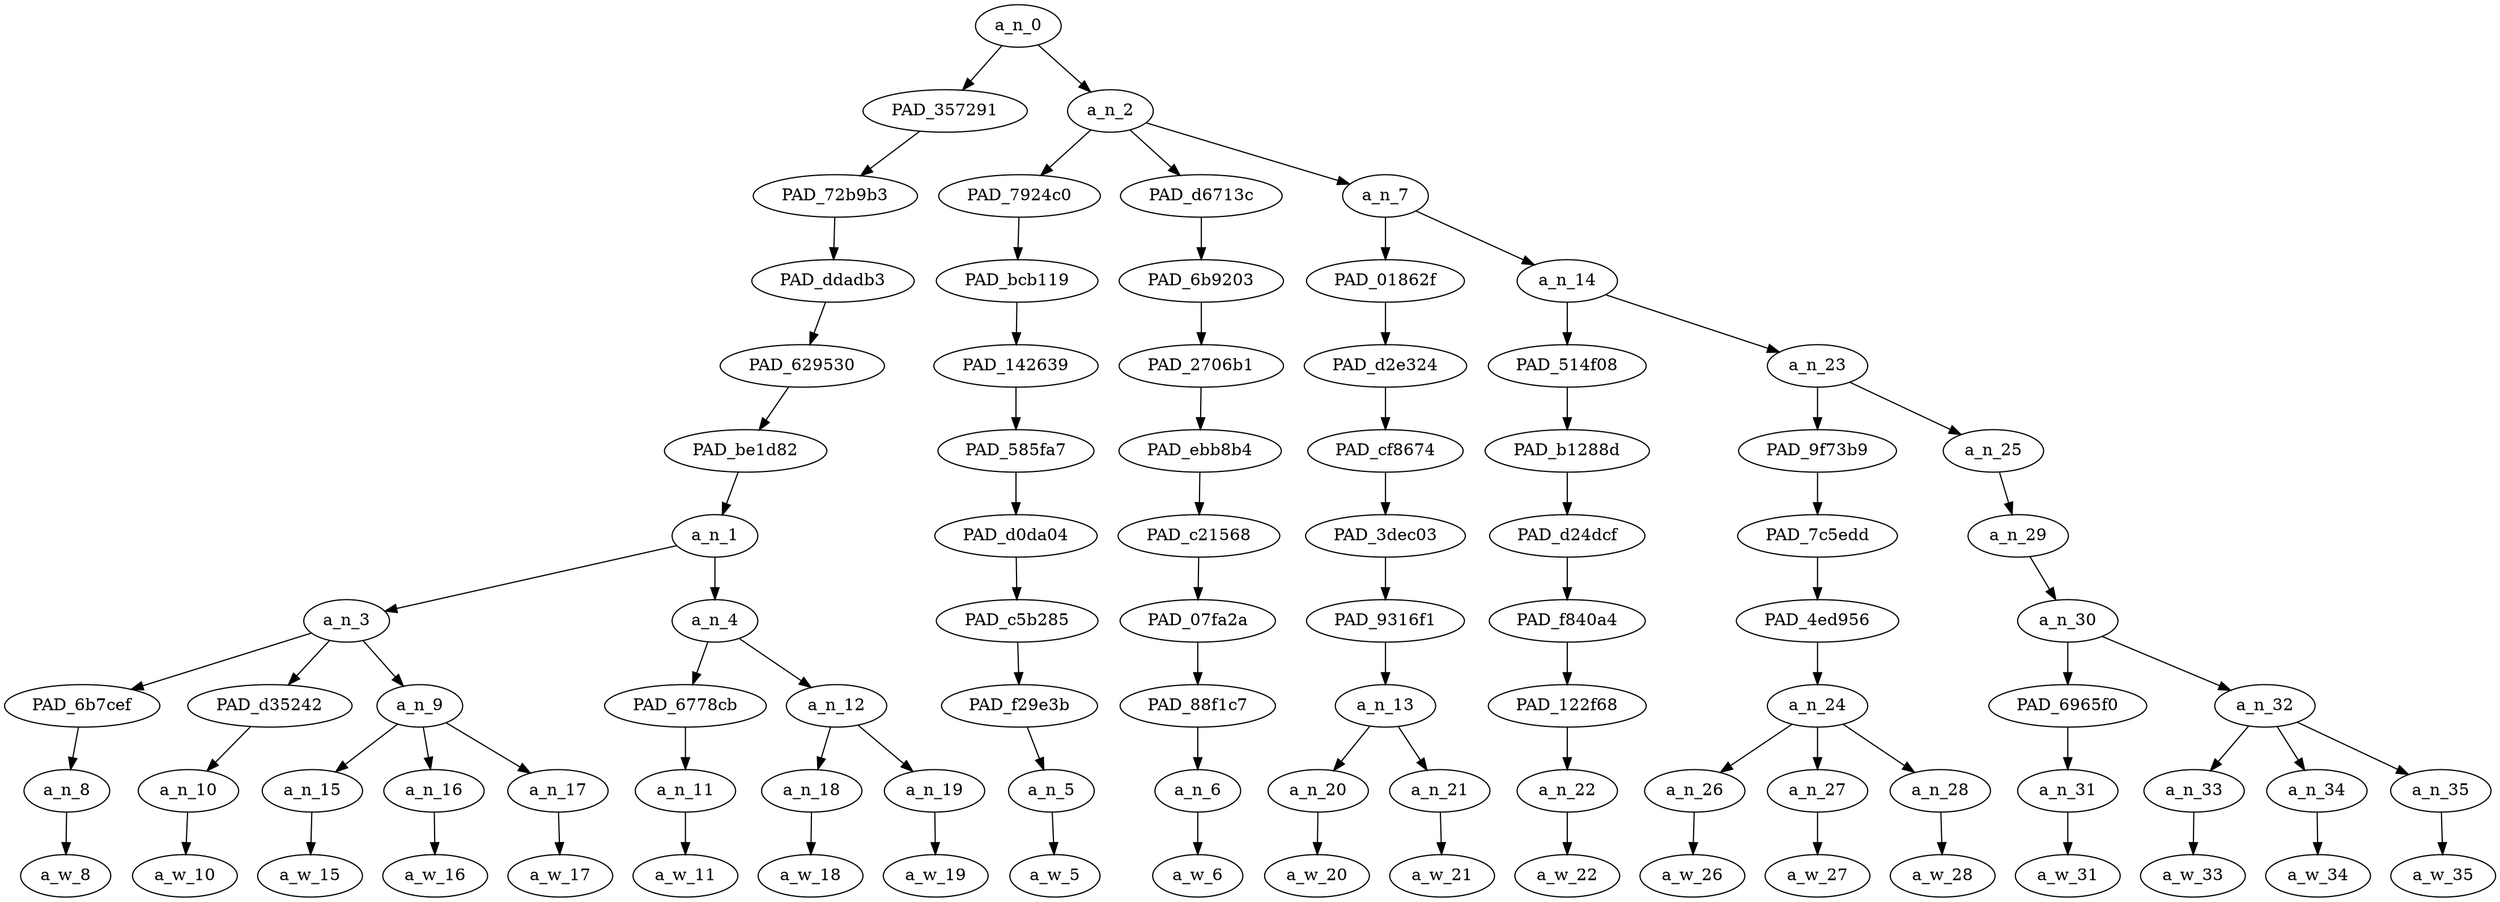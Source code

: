 strict digraph "" {
	a_n_0	[div_dir=1,
		index=0,
		level=10,
		pos="6.791666666666667,10!",
		text_span="[0, 1, 2, 3, 4, 5, 6, 7, 8, 9, 10, 11, 12, 13, 14, 15, 16, 17, 18, 19]",
		value=0.99999998];
	PAD_357291	[div_dir=1,
		index=0,
		level=9,
		pos="3.875,9!",
		text_span="[0, 1, 2, 3, 4, 5, 6, 7]",
		value=0.37281088];
	a_n_0 -> PAD_357291;
	a_n_2	[div_dir=1,
		index=1,
		level=9,
		pos="9.708333333333334,9!",
		text_span="[8, 9, 10, 11, 12, 13, 14, 15, 16, 17, 18, 19]",
		value=0.62665276];
	a_n_0 -> a_n_2;
	PAD_72b9b3	[div_dir=1,
		index=0,
		level=8,
		pos="3.875,8!",
		text_span="[0, 1, 2, 3, 4, 5, 6, 7]",
		value=0.37281088];
	PAD_357291 -> PAD_72b9b3;
	PAD_ddadb3	[div_dir=1,
		index=0,
		level=7,
		pos="3.875,7!",
		text_span="[0, 1, 2, 3, 4, 5, 6, 7]",
		value=0.37281088];
	PAD_72b9b3 -> PAD_ddadb3;
	PAD_629530	[div_dir=1,
		index=0,
		level=6,
		pos="3.875,6!",
		text_span="[0, 1, 2, 3, 4, 5, 6, 7]",
		value=0.37281088];
	PAD_ddadb3 -> PAD_629530;
	PAD_be1d82	[div_dir=1,
		index=0,
		level=5,
		pos="3.875,5!",
		text_span="[0, 1, 2, 3, 4, 5, 6, 7]",
		value=0.37281088];
	PAD_629530 -> PAD_be1d82;
	a_n_1	[div_dir=1,
		index=0,
		level=4,
		pos="3.875,4!",
		text_span="[0, 1, 2, 3, 4, 5, 6, 7]",
		value=0.37281088];
	PAD_be1d82 -> a_n_1;
	a_n_3	[div_dir=1,
		index=0,
		level=3,
		pos="2.0,3!",
		text_span="[0, 1, 2, 3, 4]",
		value=0.24630670];
	a_n_1 -> a_n_3;
	a_n_4	[div_dir=1,
		index=1,
		level=3,
		pos="5.75,3!",
		text_span="[5, 6, 7]",
		value=0.12615621];
	a_n_1 -> a_n_4;
	PAD_6b7cef	[div_dir=1,
		index=0,
		level=2,
		pos="0.0,2!",
		text_span="[0]",
		value=0.04738497];
	a_n_3 -> PAD_6b7cef;
	PAD_d35242	[div_dir=1,
		index=2,
		level=2,
		pos="4.0,2!",
		text_span="[4]",
		value=0.05635894];
	a_n_3 -> PAD_d35242;
	a_n_9	[div_dir=1,
		index=1,
		level=2,
		pos="2.0,2!",
		text_span="[1, 2, 3]",
		value=0.14224541];
	a_n_3 -> a_n_9;
	a_n_8	[div_dir=1,
		index=0,
		level=1,
		pos="0.0,1!",
		text_span="[0]",
		value=0.04738497];
	PAD_6b7cef -> a_n_8;
	a_w_8	[div_dir=0,
		index=0,
		level=0,
		pos="0,0!",
		text_span="[0]",
		value="<user>"];
	a_n_8 -> a_w_8;
	a_n_10	[div_dir=1,
		index=4,
		level=1,
		pos="4.0,1!",
		text_span="[4]",
		value=0.05635894];
	PAD_d35242 -> a_n_10;
	a_w_10	[div_dir=0,
		index=4,
		level=0,
		pos="4,0!",
		text_span="[4]",
		value=killing];
	a_n_10 -> a_w_10;
	a_n_15	[div_dir=1,
		index=1,
		level=1,
		pos="1.0,1!",
		text_span="[1]",
		value=0.03729823];
	a_n_9 -> a_n_15;
	a_n_16	[div_dir=1,
		index=2,
		level=1,
		pos="2.0,1!",
		text_span="[2]",
		value=0.03232857];
	a_n_9 -> a_n_16;
	a_n_17	[div_dir=1,
		index=3,
		level=1,
		pos="3.0,1!",
		text_span="[3]",
		value=0.07234734];
	a_n_9 -> a_n_17;
	a_w_15	[div_dir=0,
		index=1,
		level=0,
		pos="1,0!",
		text_span="[1]",
		value=safe];
	a_n_15 -> a_w_15;
	a_w_16	[div_dir=0,
		index=2,
		level=0,
		pos="2,0!",
		text_span="[2]",
		value=and];
	a_n_16 -> a_w_16;
	a_w_17	[div_dir=0,
		index=3,
		level=0,
		pos="3,0!",
		text_span="[3]",
		value=affordable];
	a_n_17 -> a_w_17;
	PAD_6778cb	[div_dir=1,
		index=3,
		level=2,
		pos="5.0,2!",
		text_span="[5]",
		value=0.02885898];
	a_n_4 -> PAD_6778cb;
	a_n_12	[div_dir=1,
		index=4,
		level=2,
		pos="6.5,2!",
		text_span="[6, 7]",
		value=0.09713578];
	a_n_4 -> a_n_12;
	a_n_11	[div_dir=1,
		index=5,
		level=1,
		pos="5.0,1!",
		text_span="[5]",
		value=0.02885898];
	PAD_6778cb -> a_n_11;
	a_w_11	[div_dir=0,
		index=5,
		level=0,
		pos="5,0!",
		text_span="[5]",
		value=of];
	a_n_11 -> a_w_11;
	a_n_18	[div_dir=1,
		index=6,
		level=1,
		pos="6.0,1!",
		text_span="[6]",
		value=0.04705899];
	a_n_12 -> a_n_18;
	a_n_19	[div_dir=1,
		index=7,
		level=1,
		pos="7.0,1!",
		text_span="[7]",
		value=0.04996595];
	a_n_12 -> a_n_19;
	a_w_18	[div_dir=0,
		index=6,
		level=0,
		pos="6,0!",
		text_span="[6]",
		value=helpless];
	a_n_18 -> a_w_18;
	a_w_19	[div_dir=0,
		index=7,
		level=0,
		pos="7,0!",
		text_span="[7]",
		value=babies];
	a_n_19 -> a_w_19;
	PAD_7924c0	[div_dir=1,
		index=1,
		level=8,
		pos="8.0,8!",
		text_span="[8]",
		value=0.02795782];
	a_n_2 -> PAD_7924c0;
	PAD_d6713c	[div_dir=1,
		index=2,
		level=8,
		pos="9.0,8!",
		text_span="[9]",
		value=0.02751728];
	a_n_2 -> PAD_d6713c;
	a_n_7	[div_dir=1,
		index=3,
		level=8,
		pos="12.125,8!",
		text_span="[10, 11, 12, 13, 14, 15, 16, 17, 18, 19]",
		value=0.57076649];
	a_n_2 -> a_n_7;
	PAD_bcb119	[div_dir=1,
		index=1,
		level=7,
		pos="8.0,7!",
		text_span="[8]",
		value=0.02795782];
	PAD_7924c0 -> PAD_bcb119;
	PAD_142639	[div_dir=1,
		index=1,
		level=6,
		pos="8.0,6!",
		text_span="[8]",
		value=0.02795782];
	PAD_bcb119 -> PAD_142639;
	PAD_585fa7	[div_dir=1,
		index=1,
		level=5,
		pos="8.0,5!",
		text_span="[8]",
		value=0.02795782];
	PAD_142639 -> PAD_585fa7;
	PAD_d0da04	[div_dir=1,
		index=1,
		level=4,
		pos="8.0,4!",
		text_span="[8]",
		value=0.02795782];
	PAD_585fa7 -> PAD_d0da04;
	PAD_c5b285	[div_dir=1,
		index=2,
		level=3,
		pos="8.0,3!",
		text_span="[8]",
		value=0.02795782];
	PAD_d0da04 -> PAD_c5b285;
	PAD_f29e3b	[div_dir=1,
		index=5,
		level=2,
		pos="8.0,2!",
		text_span="[8]",
		value=0.02795782];
	PAD_c5b285 -> PAD_f29e3b;
	a_n_5	[div_dir=1,
		index=8,
		level=1,
		pos="8.0,1!",
		text_span="[8]",
		value=0.02795782];
	PAD_f29e3b -> a_n_5;
	a_w_5	[div_dir=0,
		index=8,
		level=0,
		pos="8,0!",
		text_span="[8]",
		value=just];
	a_n_5 -> a_w_5;
	PAD_6b9203	[div_dir=1,
		index=2,
		level=7,
		pos="9.0,7!",
		text_span="[9]",
		value=0.02751728];
	PAD_d6713c -> PAD_6b9203;
	PAD_2706b1	[div_dir=1,
		index=2,
		level=6,
		pos="9.0,6!",
		text_span="[9]",
		value=0.02751728];
	PAD_6b9203 -> PAD_2706b1;
	PAD_ebb8b4	[div_dir=1,
		index=2,
		level=5,
		pos="9.0,5!",
		text_span="[9]",
		value=0.02751728];
	PAD_2706b1 -> PAD_ebb8b4;
	PAD_c21568	[div_dir=1,
		index=2,
		level=4,
		pos="9.0,4!",
		text_span="[9]",
		value=0.02751728];
	PAD_ebb8b4 -> PAD_c21568;
	PAD_07fa2a	[div_dir=1,
		index=3,
		level=3,
		pos="9.0,3!",
		text_span="[9]",
		value=0.02751728];
	PAD_c21568 -> PAD_07fa2a;
	PAD_88f1c7	[div_dir=1,
		index=6,
		level=2,
		pos="9.0,2!",
		text_span="[9]",
		value=0.02751728];
	PAD_07fa2a -> PAD_88f1c7;
	a_n_6	[div_dir=1,
		index=9,
		level=1,
		pos="9.0,1!",
		text_span="[9]",
		value=0.02751728];
	PAD_88f1c7 -> a_n_6;
	a_w_6	[div_dir=0,
		index=9,
		level=0,
		pos="9,0!",
		text_span="[9]",
		value=what];
	a_n_6 -> a_w_6;
	PAD_01862f	[div_dir=1,
		index=3,
		level=7,
		pos="10.5,7!",
		text_span="[10, 11]",
		value=0.14383925];
	a_n_7 -> PAD_01862f;
	a_n_14	[div_dir=1,
		index=4,
		level=7,
		pos="13.75,7!",
		text_span="[12, 13, 14, 15, 16, 17, 18, 19]",
		value=0.42652024];
	a_n_7 -> a_n_14;
	PAD_d2e324	[div_dir=1,
		index=3,
		level=6,
		pos="10.5,6!",
		text_span="[10, 11]",
		value=0.14383925];
	PAD_01862f -> PAD_d2e324;
	PAD_cf8674	[div_dir=1,
		index=3,
		level=5,
		pos="10.5,5!",
		text_span="[10, 11]",
		value=0.14383925];
	PAD_d2e324 -> PAD_cf8674;
	PAD_3dec03	[div_dir=1,
		index=3,
		level=4,
		pos="10.5,4!",
		text_span="[10, 11]",
		value=0.14383925];
	PAD_cf8674 -> PAD_3dec03;
	PAD_9316f1	[div_dir=1,
		index=4,
		level=3,
		pos="10.5,3!",
		text_span="[10, 11]",
		value=0.14383925];
	PAD_3dec03 -> PAD_9316f1;
	a_n_13	[div_dir=1,
		index=7,
		level=2,
		pos="10.5,2!",
		text_span="[10, 11]",
		value=0.14383925];
	PAD_9316f1 -> a_n_13;
	a_n_20	[div_dir=1,
		index=10,
		level=1,
		pos="10.0,1!",
		text_span="[10]",
		value=0.03520714];
	a_n_13 -> a_n_20;
	a_n_21	[div_dir=1,
		index=11,
		level=1,
		pos="11.0,1!",
		text_span="[11]",
		value=0.10784890];
	a_n_13 -> a_n_21;
	a_w_20	[div_dir=0,
		index=10,
		level=0,
		pos="10,0!",
		text_span="[10]",
		value=a];
	a_n_20 -> a_w_20;
	a_w_21	[div_dir=0,
		index=11,
		level=0,
		pos="11,0!",
		text_span="[11]",
		value=muslim];
	a_n_21 -> a_w_21;
	PAD_514f08	[div_dir=-1,
		index=4,
		level=6,
		pos="12.0,6!",
		text_span="[12]",
		value=0.05078564];
	a_n_14 -> PAD_514f08;
	a_n_23	[div_dir=1,
		index=5,
		level=6,
		pos="15.5,6!",
		text_span="[13, 14, 15, 16, 17, 18, 19]",
		value=0.37562722];
	a_n_14 -> a_n_23;
	PAD_b1288d	[div_dir=-1,
		index=4,
		level=5,
		pos="12.0,5!",
		text_span="[12]",
		value=0.05078564];
	PAD_514f08 -> PAD_b1288d;
	PAD_d24dcf	[div_dir=-1,
		index=4,
		level=4,
		pos="12.0,4!",
		text_span="[12]",
		value=0.05078564];
	PAD_b1288d -> PAD_d24dcf;
	PAD_f840a4	[div_dir=-1,
		index=5,
		level=3,
		pos="12.0,3!",
		text_span="[12]",
		value=0.05078564];
	PAD_d24dcf -> PAD_f840a4;
	PAD_122f68	[div_dir=-1,
		index=8,
		level=2,
		pos="12.0,2!",
		text_span="[12]",
		value=0.05078564];
	PAD_f840a4 -> PAD_122f68;
	a_n_22	[div_dir=-1,
		index=12,
		level=1,
		pos="12.0,1!",
		text_span="[12]",
		value=0.05078564];
	PAD_122f68 -> a_n_22;
	a_w_22	[div_dir=0,
		index=12,
		level=0,
		pos="12,0!",
		text_span="[12]",
		value=wants];
	a_n_22 -> a_w_22;
	PAD_9f73b9	[div_dir=1,
		index=5,
		level=5,
		pos="14.0,5!",
		text_span="[13, 14, 15]",
		value=0.24262313];
	a_n_23 -> PAD_9f73b9;
	a_n_25	[div_dir=1,
		index=6,
		level=5,
		pos="17.0,5!",
		text_span="[16, 17, 18, 19]",
		value=0.13285250];
	a_n_23 -> a_n_25;
	PAD_7c5edd	[div_dir=1,
		index=5,
		level=4,
		pos="14.0,4!",
		text_span="[13, 14, 15]",
		value=0.24262313];
	PAD_9f73b9 -> PAD_7c5edd;
	PAD_4ed956	[div_dir=1,
		index=6,
		level=3,
		pos="14.0,3!",
		text_span="[13, 14, 15]",
		value=0.24262313];
	PAD_7c5edd -> PAD_4ed956;
	a_n_24	[div_dir=1,
		index=9,
		level=2,
		pos="14.0,2!",
		text_span="[13, 14, 15]",
		value=0.24262313];
	PAD_4ed956 -> a_n_24;
	a_n_26	[div_dir=1,
		index=13,
		level=1,
		pos="13.0,1!",
		text_span="[13]",
		value=0.04130315];
	a_n_24 -> a_n_26;
	a_n_27	[div_dir=-1,
		index=14,
		level=1,
		pos="14.0,1!",
		text_span="[14]",
		value=0.04747389];
	a_n_24 -> a_n_27;
	a_n_28	[div_dir=1,
		index=15,
		level=1,
		pos="15.0,1!",
		text_span="[15]",
		value=0.15377739];
	a_n_24 -> a_n_28;
	a_w_26	[div_dir=0,
		index=13,
		level=0,
		pos="13,0!",
		text_span="[13]",
		value=one];
	a_n_26 -> a_w_26;
	a_w_27	[div_dir=0,
		index=14,
		level=0,
		pos="14,0!",
		text_span="[14]",
		value=less];
	a_n_27 -> a_w_27;
	a_w_28	[div_dir=0,
		index=15,
		level=0,
		pos="15,0!",
		text_span="[15]",
		value=infidel];
	a_n_28 -> a_w_28;
	a_n_29	[div_dir=1,
		index=6,
		level=4,
		pos="17.0,4!",
		text_span="[16, 17, 18, 19]",
		value=0.13270078];
	a_n_25 -> a_n_29;
	a_n_30	[div_dir=1,
		index=7,
		level=3,
		pos="17.0,3!",
		text_span="[16, 17, 18, 19]",
		value=0.13254906];
	a_n_29 -> a_n_30;
	PAD_6965f0	[div_dir=1,
		index=10,
		level=2,
		pos="16.0,2!",
		text_span="[16]",
		value=0.02231209];
	a_n_30 -> PAD_6965f0;
	a_n_32	[div_dir=1,
		index=11,
		level=2,
		pos="18.0,2!",
		text_span="[17, 18, 19]",
		value=0.11008525];
	a_n_30 -> a_n_32;
	a_n_31	[div_dir=1,
		index=16,
		level=1,
		pos="16.0,1!",
		text_span="[16]",
		value=0.02231209];
	PAD_6965f0 -> a_n_31;
	a_w_31	[div_dir=0,
		index=16,
		level=0,
		pos="16,0!",
		text_span="[16]",
		value=to];
	a_n_31 -> a_w_31;
	a_n_33	[div_dir=1,
		index=17,
		level=1,
		pos="17.0,1!",
		text_span="[17]",
		value=0.03421880];
	a_n_32 -> a_n_33;
	a_n_34	[div_dir=-1,
		index=18,
		level=1,
		pos="18.0,1!",
		text_span="[18]",
		value=0.02895651];
	a_n_32 -> a_n_34;
	a_n_35	[div_dir=1,
		index=19,
		level=1,
		pos="19.0,1!",
		text_span="[19]",
		value=0.04677505];
	a_n_32 -> a_n_35;
	a_w_33	[div_dir=0,
		index=17,
		level=0,
		pos="17,0!",
		text_span="[17]",
		value=kill];
	a_n_33 -> a_w_33;
	a_w_34	[div_dir=0,
		index=18,
		level=0,
		pos="18,0!",
		text_span="[18]",
		value=or];
	a_n_34 -> a_w_34;
	a_w_35	[div_dir=0,
		index=19,
		level=0,
		pos="19,0!",
		text_span="[19]",
		value=convert];
	a_n_35 -> a_w_35;
}
